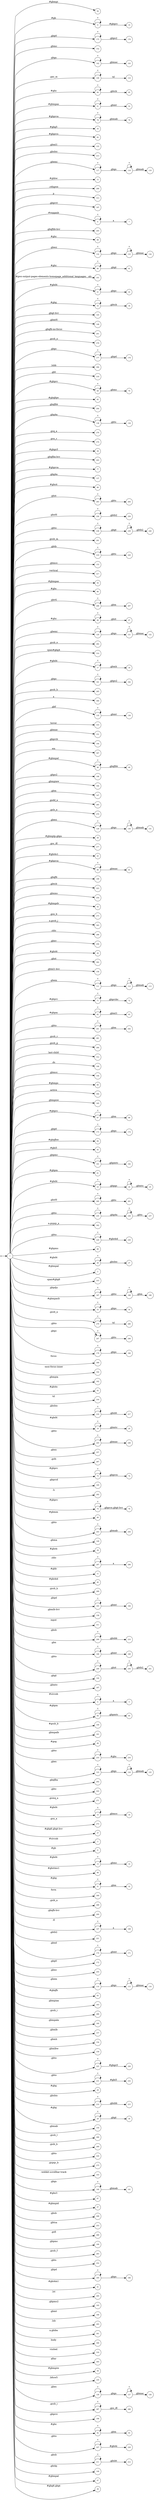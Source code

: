 digraph NFA {
  rankdir=LR;
  node [shape=circle, fontsize=10];
  __start [shape=point, label=""];
  __start -> 1;
  56 [label="56"];
  9 [label="9"];
  250 [label="250"];
  7 [label="7"];
  110 [label="110"];
  175 [label="175"];
  152 [label="152"];
  24 [label="24"];
  184 [label="184"];
  142 [label="142"];
  109 [label="109"];
  94 [label="94"];
  51 [label="51"];
  78 [label="78"];
  226 [label="226"];
  35 [label="35"];
  82 [label="82"];
  155 [label="155"];
  213 [label="213"];
  117 [label="117"];
  12 [label="12"];
  299 [label="299"];
  313 [label="313"];
  197 [label="197"];
  134 [label="134"];
  6 [label="6"];
  63 [label="63"];
  205 [label="205"];
  16 [label="16"];
  186 [label="186"];
  89 [label="89"];
  132 [label="132"];
  90 [label="90"];
  261 [label="261"];
  101 [label="101"];
  21 [label="21"];
  33 [label="33"];
  145 [label="145"];
  148 [label="148"];
  201 [label="201"];
  278 [label="278"];
  177 [label="177"];
  288 [label="288"];
  25 [label="25"];
  294 [label="294"];
  218 [label="218"];
  69 [label="69"];
  85 [label="85"];
  204 [label="204"];
  138 [label="138"];
  276 [label="276"];
  49 [label="49"];
  274 [label="274"];
  38 [label="38"];
  79 [label="79"];
  203 [label="203"];
  77 [label="77"];
  137 [label="137"];
  88 [label="88"];
  263 [label="263"];
  258 [label="258"];
  76 [label="76"];
  238 [label="238"];
  291 [label="291"];
  219 [label="219"];
  153 [label="153"];
  317 [label="317"];
  50 [label="50"];
  86 [label="86"];
  52 [label="52"];
  206 [label="206"];
  180 [label="180"];
  97 [label="97"];
  96 [label="96"];
  120 [label="120"];
  282 [label="282"];
  314 [label="314"];
  17 [label="17"];
  181 [label="181"];
  248 [label="248"];
  125 [label="125"];
  285 [label="285"];
  300 [label="300"];
  135 [label="135"];
  91 [label="91"];
  54 [label="54"];
  113 [label="113"];
  310 [label="310"];
  151 [label="151"];
  20 [label="20"];
  65 [label="65"];
  194 [label="194"];
  307 [label="307"];
  48 [label="48"];
  198 [label="198"];
  130 [label="130"];
  164 [label="164"];
  230 [label="230"];
  147 [label="147"];
  265 [label="265"];
  270 [label="270"];
  129 [label="129"];
  59 [label="59"];
  189 [label="189"];
  121 [label="121"];
  176 [label="176"];
  277 [label="277"];
  43 [label="43"];
  139 [label="139"];
  74 [label="74"];
  18 [label="18"];
  118 [label="118"];
  80 [label="80"];
  192 [label="192"];
  199 [label="199"];
  207 [label="207"];
  223 [label="223"];
  254 [label="254"];
  298 [label="298"];
  234 [label="234"];
  210 [label="210"];
  55 [label="55"];
  212 [label="212"];
  273 [label="273"];
  303 [label="303"];
  296 [label="296"];
  256 [label="256"];
  44 [label="44"];
  262 [label="262"];
  156 [label="156"];
  228 [label="228"];
  111 [label="111"];
  71 [label="71"];
  62 [label="62"];
  241 [label="241"];
  281 [label="281"];
  284 [label="284"];
  312 [label="312"];
  116 [label="116"];
  106 [label="106"];
  174 [label="174"];
  104 [label="104"];
  60 [label="60"];
  112 [label="112"];
  304 [label="304"];
  165 [label="165"];
  67 [label="67"];
  173 [label="173"];
  68 [label="68"];
  84 [label="84"];
  45 [label="45"];
  191 [label="191"];
  61 [label="61"];
  23 [label="23"];
  260 [label="260"];
  235 [label="235"];
  93 [label="93"];
  115 [label="115"];
  302 [label="302"];
  171 [label="171"];
  229 [label="229"];
  128 [label="128"];
  66 [label="66"];
  26 [label="26"];
  2 [label="2"];
  188 [label="188"];
  315 [label="315"];
  187 [label="187"];
  124 [label="124"];
  53 [label="53"];
  279 [label="279"];
  247 [label="247"];
  22 [label="22"];
  179 [label="179"];
  308 [label="308"];
  102 [label="102"];
  162 [label="162"];
  215 [label="215"];
  42 [label="42"];
  316 [label="316"];
  216 [label="216"];
  19 [label="19"];
  245 [label="245"];
  257 [label="257"];
  267 [label="267"];
  73 [label="73"];
  195 [label="195"];
  122 [label="122"];
  292 [label="292"];
  75 [label="75"];
  46 [label="46"];
  243 [label="243"];
  149 [label="149"];
  39 [label="39"];
  297 [label="297"];
  11 [label="11"];
  40 [label="40"];
  289 [label="289"];
  183 [label="183"];
  158 [label="158"];
  141 [label="141"];
  311 [label="311"];
  209 [label="209"];
  168 [label="168"];
  249 [label="249"];
  144 [label="144"];
  167 [label="167"];
  246 [label="246"];
  4 [label="4"];
  30 [label="30"];
  64 [label="64"];
  100 [label="100"];
  161 [label="161"];
  232 [label="232"];
  99 [label="99"];
  70 [label="70"];
  233 [label="233"];
  108 [label="108"];
  123 [label="123"];
  127 [label="127"];
  242 [label="242"];
  251 [label="251"];
  202 [label="202"];
  222 [label="222"];
  259 [label="259"];
  271 [label="271"];
  15 [label="15"];
  272 [label="272"];
  37 [label="37"];
  3 [label="3"];
  8 [label="8"];
  13 [label="13"];
  98 [label="98"];
  14 [label="14"];
  31 [label="31"];
  119 [label="119"];
  309 [label="309"];
  143 [label="143"];
  268 [label="268"];
  200 [label="200"];
  136 [label="136"];
  107 [label="107"];
  221 [label="221"];
  237 [label="237"];
  133 [label="133"];
  131 [label="131"];
  264 [label="264"];
  244 [label="244"];
  170 [label="170"];
  169 [label="169"];
  172 [label="172"];
  255 [label="255"];
  114 [label="114"];
  239 [label="239"];
  83 [label="83"];
  163 [label="163"];
  286 [label="286"];
  160 [label="160"];
  157 [label="157"];
  154 [label="154"];
  159 [label="159"];
  225 [label="225"];
  231 [label="231"];
  28 [label="28"];
  214 [label="214"];
  29 [label="29"];
  150 [label="150"];
  32 [label="32"];
  290 [label="290"];
  269 [label="269"];
  224 [label="224"];
  275 [label="275"];
  103 [label="103"];
  220 [label="220"];
  140 [label="140"];
  27 [label="27"];
  95 [label="95"];
  87 [label="87"];
  81 [label="81"];
  57 [label="57"];
  182 [label="182"];
  208 [label="208"];
  253 [label="253"];
  266 [label="266"];
  190 [label="190"];
  283 [label="283"];
  252 [label="252"];
  72 [label="72"];
  217 [label="217"];
  185 [label="185"];
  10 [label="10"];
  34 [label="34"];
  41 [label="41"];
  295 [label="295"];
  178 [label="178"];
  193 [label="193"];
  166 [label="166"];
  293 [label="293"];
  301 [label="301"];
  306 [label="306"];
  318 [label="318"];
  305 [label="305"];
  58 [label="58"];
  105 [label="105"];
  236 [label="236"];
  126 [label="126"];
  287 [label="287"];
  240 [label="240"];
  196 [label="196"];
  92 [label="92"];
  227 [label="227"];
  211 [label="211"];
  5 [label="5"];
  280 [label="280"];
  146 [label="146"];
  1 [label="1"];
  47 [label="47"];
  36 [label="36"];
  { node [shape=doublecircle]; 2 3 5 7 8 10 11 12 14 16 18 20 22 25 27 28 30 32 34 35 36 37 38 39 40 41 42 43 44 45 46 47 49 50 52 54 55 56 57 58 59 60 61 63 65 66 68 70 72 74 76 77 79 81 82 83 84 85 86 87 88 89 91 93 95 97 98 99 100 101 102 103 104 105 106 108 110 113 116 119 122 125 128 131 134 136 137 139 141 143 144 145 146 147 148 149 150 151 152 153 154 155 156 157 158 159 160 161 162 163 164 165 166 167 169 171 172 174 176 178 180 182 184 186 189 190 192 193 194 195 196 197 198 199 200 201 202 203 204 205 207 208 210 212 213 215 217 218 220 221 222 223 224 226 228 230 232 234 237 240 242 244 246 248 251 252 253 254 255 256 257 259 261 262 264 265 266 267 268 269 270 271 272 273 274 275 276 277 278 280 281 282 283 284 285 286 288 289 290 291 292 293 294 295 296 298 299 300 301 302 303 304 305 306 307 308 309 310 311 312 313 314 315 316 317 318 }
  1 -> 2 [label="#gbmpal"];
  1 -> 3 [label="#sivcob"];
  1 -> 4 [label="#sivcob"];
  4 -> 4 [label="*"];
  4 -> 5 [label="a"];
  1 -> 6 [label="#wqqanb"];
  6 -> 6 [label="*"];
  6 -> 7 [label="a"];
  1 -> 8 [label="#gb"];
  1 -> 9 [label="#gb"];
  9 -> 9 [label="*"];
  9 -> 10 [label="#gbprc"];
  1 -> 11 [label="#gbb"];
  1 -> 12 [label="#gbbw"];
  1 -> 13 [label="#gbd4"];
  13 -> 13 [label="*"];
  13 -> 14 [label=".gbmc"];
  1 -> 15 [label="#gbd4"];
  15 -> 15 [label="*"];
  15 -> 16 [label=".gbmcc"];
  1 -> 17 [label="#gbd4"];
  17 -> 17 [label="*"];
  17 -> 18 [label=".gbmh"];
  1 -> 19 [label="#gbd4"];
  19 -> 19 [label="*"];
  19 -> 20 [label=".gbmtc"];
  1 -> 21 [label="#gbd4"];
  21 -> 21 [label="*"];
  21 -> 22 [label=".gbpc"];
  1 -> 23 [label="#gbd4"];
  23 -> 23 [label="*"];
  23 -> 24 [label=".gbpgs"];
  24 -> 24 [label="*"];
  24 -> 25 [label=".gbmtc"];
  1 -> 26 [label="#gbd4"];
  26 -> 26 [label="*"];
  26 -> 27 [label=".gbsbic"];
  1 -> 28 [label="#gbg"];
  1 -> 29 [label="#gbg"];
  29 -> 29 [label="*"];
  29 -> 30 [label=".gbgt"];
  1 -> 31 [label="#gbg"];
  31 -> 31 [label="*"];
  31 -> 32 [label=".gbm"];
  1 -> 33 [label="#gbg"];
  33 -> 33 [label="*"];
  33 -> 34 [label=".gbtcb"];
  1 -> 35 [label="#gbg5"];
  1 -> 36 [label="#gbg6.gbgt"];
  1 -> 37 [label="#gbg6.gbgt-hvr"];
  1 -> 38 [label="#gbgs5"];
  1 -> 39 [label="#gbi4i"];
  1 -> 40 [label="#gbi4id"];
  1 -> 41 [label="#gbi4m1"];
  1 -> 42 [label="#gbi4s"];
  1 -> 43 [label="#gbi4s1"];
  1 -> 44 [label="#gbi4t"];
  1 -> 45 [label="#gbi5"];
  1 -> 46 [label="#gbmm"];
  1 -> 47 [label="#gbmpal"];
  1 -> 48 [label="#gbmpal"];
  48 -> 48 [label="*"];
  48 -> 49 [label=".gbqfbb"];
  1 -> 50 [label="#gbmpas"];
  1 -> 51 [label="#gbmpas"];
  51 -> 51 [label="*"];
  51 -> 52 [label=".gbmt"];
  1 -> 53 [label="#gbmpasb"];
  53 -> 53 [label="*"];
  53 -> 54 [label=".gbps"];
  1 -> 55 [label="#gbmpdv"];
  1 -> 56 [label="#gbmpi"];
  1 -> 57 [label="#gbmpid"];
  1 -> 58 [label="#gbmpiw"];
  1 -> 59 [label="#gbmplp.gbps"];
  1 -> 60 [label="#gbmps"];
  1 -> 61 [label="#gbpm"];
  1 -> 62 [label="#gbpm"];
  62 -> 62 [label="*"];
  62 -> 63 [label=".gbml1"];
  1 -> 64 [label="#gbpm"];
  64 -> 64 [label="*"];
  64 -> 65 [label=".gbpmtc"];
  1 -> 66 [label="#gbpms"];
  1 -> 67 [label="#gbprc"];
  67 -> 67 [label="*"];
  67 -> 68 [label=".gbm"];
  1 -> 69 [label="#gbprc"];
  69 -> 69 [label="*"];
  69 -> 70 [label=".gbmc"];
  1 -> 71 [label="#gbprc"];
  71 -> 71 [label="*"];
  71 -> 72 [label=".gbprcbc"];
  1 -> 73 [label="#gbprc"];
  73 -> 73 [label="*"];
  73 -> 74 [label=".gbprcx"];
  1 -> 75 [label="#gbprc"];
  75 -> 75 [label="*"];
  75 -> 76 [label=".gbprcx.gbgt-hvr"];
  1 -> 77 [label="#gbprca"];
  1 -> 78 [label="#gbprca"];
  78 -> 78 [label="*"];
  78 -> 79 [label=".gbmab"];
  1 -> 80 [label="#gbprca"];
  80 -> 80 [label="*"];
  80 -> 81 [label=".gbmac"];
  1 -> 82 [label="#gbprcs"];
  1 -> 83 [label="#gbqfb"];
  1 -> 84 [label="#gbqfbw"];
  1 -> 85 [label="#gbqfqw"];
  1 -> 86 [label="#gbs"];
  1 -> 87 [label="#gbx3"];
  1 -> 88 [label="#gbx4"];
  1 -> 89 [label="#gbz"];
  1 -> 90 [label="#gbz"];
  90 -> 90 [label="*"];
  90 -> 91 [label=".gbgt"];
  1 -> 92 [label="#gbz"];
  92 -> 92 [label="*"];
  92 -> 93 [label=".gbm"];
  1 -> 94 [label="#gbz"];
  94 -> 94 [label="*"];
  94 -> 95 [label=".gbtcb"];
  1 -> 96 [label="#gbz"];
  96 -> 96 [label="*"];
  96 -> 97 [label=".gbzt"];
  1 -> 98 [label="#gbztms1"];
  1 -> 99 [label="#gog"];
  1 -> 100 [label="#gssb_b"];
  1 -> 101 [label="#gws-output-pages-elements-homepage_additional_languages__als"];
  1 -> 102 [label="-moz-focus-inner"];
  1 -> 103 [label="-webkit-scrollbar-track"];
  1 -> 104 [label=".gbmcc"];
  1 -> 105 [label=".h6sw5"];
  1 -> 106 [label=".ds"];
  1 -> 107 [label=".fl"];
  107 -> 107 [label="*"];
  107 -> 108 [label="a"];
  1 -> 109 [label=".gac_m"];
  109 -> 109 [label="*"];
  109 -> 110 [label="td"];
  1 -> 111 [label=".gbem"];
  111 -> 111 [label="*"];
  111 -> 112 [label=".gbgs"];
  112 -> 112 [label="*"];
  112 -> 113 [label=".gbmab"];
  1 -> 114 [label=".gbem"];
  114 -> 114 [label="*"];
  114 -> 115 [label=".gbgs"];
  115 -> 115 [label="*"];
  115 -> 116 [label=".gbmac"];
  1 -> 117 [label=".gbemi"];
  117 -> 117 [label="*"];
  117 -> 118 [label=".gbgs"];
  118 -> 118 [label="*"];
  118 -> 119 [label=".gbmab"];
  1 -> 120 [label=".gbemi"];
  120 -> 120 [label="*"];
  120 -> 121 [label=".gbgs"];
  121 -> 121 [label="*"];
  121 -> 122 [label=".gbmac"];
  1 -> 123 [label=".gbes"];
  123 -> 123 [label="*"];
  123 -> 124 [label=".gbgs"];
  124 -> 124 [label="*"];
  124 -> 125 [label=".gbmab"];
  1 -> 126 [label=".gbes"];
  126 -> 126 [label="*"];
  126 -> 127 [label=".gbgs"];
  127 -> 127 [label="*"];
  127 -> 128 [label=".gbmac"];
  1 -> 129 [label=".gbesi"];
  129 -> 129 [label="*"];
  129 -> 130 [label=".gbgs"];
  130 -> 130 [label="*"];
  130 -> 131 [label=".gbmab"];
  1 -> 132 [label=".gbesi"];
  132 -> 132 [label="*"];
  132 -> 133 [label=".gbgs"];
  133 -> 133 [label="*"];
  133 -> 134 [label=".gbmac"];
  1 -> 135 [label=".gbf"];
  135 -> 135 [label="*"];
  135 -> 136 [label=".gbmt"];
  1 -> 137 [label=".gbg4a"];
  1 -> 138 [label=".gbg4a"];
  138 -> 138 [label="*"];
  138 -> 139 [label=".gbts"];
  1 -> 140 [label=".gbgs"];
  140 -> 140 [label="*"];
  140 -> 141 [label=".gbmab"];
  1 -> 142 [label=".gbgs"];
  142 -> 142 [label="*"];
  142 -> 143 [label=".gbmac"];
  1 -> 144 [label=".gbgt"];
  1 -> 145 [label=".gbgt-hvr"];
  1 -> 146 [label=".gbi4p"];
  1 -> 147 [label=".gbm"];
  1 -> 148 [label=".gbm0l"];
  1 -> 149 [label=".gbma"];
  1 -> 150 [label=".gbmab"];
  1 -> 151 [label=".gbmac"];
  1 -> 152 [label=".gbmc"];
  1 -> 153 [label=".gbmcc"];
  1 -> 154 [label=".gbmh"];
  1 -> 155 [label=".gbml1"];
  1 -> 156 [label=".gbml1-hvr"];
  1 -> 157 [label=".gbmlb"];
  1 -> 158 [label=".gbmlb-hvr"];
  1 -> 159 [label=".gbmlbw"];
  1 -> 160 [label=".gbmpala"];
  1 -> 161 [label=".gbmpalb"];
  1 -> 162 [label=".gbmpia"];
  1 -> 163 [label=".gbmpiaa"];
  1 -> 164 [label=".gbmpiaw"];
  1 -> 165 [label=".gbmpnw"];
  1 -> 166 [label=".gbmt"];
  1 -> 167 [label=".gbmtc"];
  1 -> 168 [label=".gbn"];
  168 -> 168 [label="*"];
  168 -> 169 [label=".gbmt"];
  1 -> 170 [label=".gbnd"];
  170 -> 170 [label="*"];
  170 -> 171 [label=".gbmt"];
  1 -> 172 [label=".gbp0"];
  1 -> 173 [label=".gbp0"];
  173 -> 173 [label="*"];
  173 -> 174 [label=".gbps"];
  1 -> 175 [label=".gbp0"];
  175 -> 175 [label="*"];
  175 -> 176 [label=".gbps2"];
  1 -> 177 [label=".gbpc"];
  177 -> 177 [label="*"];
  177 -> 178 [label=".gbpd"];
  1 -> 179 [label=".gbpc"];
  179 -> 179 [label="*"];
  179 -> 180 [label=".gbps"];
  1 -> 181 [label=".gbpc"];
  181 -> 181 [label="*"];
  181 -> 182 [label=".gbps2"];
  1 -> 183 [label=".gbpd"];
  183 -> 183 [label="*"];
  183 -> 184 [label=".gbmt"];
  1 -> 185 [label=".gbpd"];
  185 -> 185 [label="*"];
  185 -> 186 [label=".gbps"];
  1 -> 187 [label=".gbpdjs"];
  187 -> 187 [label="*"];
  187 -> 188 [label=".gbto"];
  188 -> 188 [label="*"];
  188 -> 189 [label=".gbm"];
  1 -> 190 [label=".gbpmc"];
  1 -> 191 [label=".gbpmc"];
  191 -> 191 [label="*"];
  191 -> 192 [label=".gbpmtc"];
  1 -> 193 [label=".gbpms2"];
  1 -> 194 [label=".gbprcb"];
  1 -> 195 [label=".gbprcd"];
  1 -> 196 [label=".gbprci"];
  1 -> 197 [label=".gbprct"];
  1 -> 198 [label=".gbps2"];
  1 -> 199 [label=".gbqfb"];
  1 -> 200 [label=".gbqfb-hvr"];
  1 -> 201 [label=".gbqfb-no-focus"];
  1 -> 202 [label=".gbqfba"];
  1 -> 203 [label=".gbqfba-hvr"];
  1 -> 204 [label=".gbqfbb"];
  1 -> 205 [label=".gbqfbb-hvr"];
  1 -> 206 [label=".gbrtl"];
  206 -> 206 [label="*"];
  206 -> 207 [label=".gbm"];
  1 -> 208 [label=".gbsb"];
  1 -> 209 [label=".gbsb"];
  209 -> 209 [label="*"];
  209 -> 210 [label=".gbsbb"];
  1 -> 211 [label=".gbsb"];
  211 -> 211 [label="*"];
  211 -> 212 [label=".gbsbt"];
  1 -> 213 [label=".gbsbic"];
  1 -> 214 [label=".gbsbis"];
  214 -> 214 [label="*"];
  214 -> 215 [label=".gbsbb"];
  1 -> 216 [label=".gbsbis"];
  216 -> 216 [label="*"];
  216 -> 217 [label=".gbsbt"];
  1 -> 218 [label=".gbt"];
  1 -> 219 [label=".gbtb"];
  219 -> 219 [label="*"];
  219 -> 220 [label=".gbts"];
  1 -> 221 [label=".gbtb2"];
  1 -> 222 [label=".gbtc"];
  1 -> 223 [label=".gbtcb"];
  1 -> 224 [label=".gbto"];
  1 -> 225 [label=".gbto"];
  225 -> 225 [label="*"];
  225 -> 226 [label="#gbgs5"];
  1 -> 227 [label=".gbto"];
  227 -> 227 [label="*"];
  227 -> 228 [label="#gbi4i"];
  1 -> 229 [label=".gbto"];
  229 -> 229 [label="*"];
  229 -> 230 [label="#gbi4id"];
  1 -> 231 [label=".gbto"];
  231 -> 231 [label="*"];
  231 -> 232 [label="#gbi5"];
  1 -> 233 [label=".gbto"];
  233 -> 233 [label="*"];
  233 -> 234 [label="#gbs"];
  1 -> 235 [label=".gbto"];
  235 -> 235 [label="*"];
  235 -> 236 [label=".gbg4a"];
  236 -> 236 [label="*"];
  236 -> 237 [label=".gbts"];
  1 -> 238 [label=".gbto"];
  238 -> 238 [label="*"];
  238 -> 239 [label=".gbgt"];
  239 -> 239 [label="*"];
  239 -> 240 [label=".gbtb2"];
  1 -> 241 [label=".gbto"];
  241 -> 241 [label="*"];
  241 -> 242 [label=".gbm"];
  1 -> 243 [label=".gbto"];
  243 -> 243 [label="*"];
  243 -> 244 [label=".gbmab"];
  1 -> 245 [label=".gbto"];
  245 -> 245 [label="*"];
  245 -> 246 [label=".gbmac"];
  1 -> 247 [label=".gbto"];
  247 -> 247 [label="*"];
  247 -> 248 [label=".gbts"];
  1 -> 249 [label=".gbto"];
  249 -> 249 [label="*"];
  249 -> 250 [label=".gbzt"];
  250 -> 250 [label="*"];
  250 -> 251 [label=".gbtb2"];
  1 -> 252 [label=".gbts"];
  1 -> 253 [label=".gbtsa"];
  1 -> 254 [label=".gbxms"];
  1 -> 255 [label=".gbxo"];
  1 -> 256 [label=".gbxv"];
  1 -> 257 [label=".gbxx"];
  1 -> 258 [label=".gbz0l"];
  258 -> 258 [label="*"];
  258 -> 259 [label=".gbtb2"];
  1 -> 260 [label=".gbz0l"];
  260 -> 260 [label="*"];
  260 -> 261 [label=".gbts"];
  1 -> 262 [label=".gbzt"];
  1 -> 263 [label=".gbzt"];
  263 -> 263 [label="*"];
  263 -> 264 [label=".gbts"];
  1 -> 265 [label=".gsdd_a"];
  1 -> 266 [label=".gsfi"];
  1 -> 267 [label=".gsfs"];
  1 -> 268 [label=".gsib_a"];
  1 -> 269 [label=".gsib_b"];
  1 -> 270 [label=".gsls_a"];
  1 -> 271 [label=".gsmq_a"];
  1 -> 272 [label=".gsn_a"];
  1 -> 273 [label=".gsn_b"];
  1 -> 274 [label=".gsn_c"];
  1 -> 275 [label=".gspqs_b"];
  1 -> 276 [label=".gsq_a"];
  1 -> 277 [label=".gss_ifl"];
  1 -> 278 [label=".gssb_a"];
  1 -> 279 [label=".gssb_a"];
  279 -> 279 [label="*"];
  279 -> 280 [label="td"];
  1 -> 281 [label=".gssb_c"];
  1 -> 282 [label=".gssb_e"];
  1 -> 283 [label=".gssb_f"];
  1 -> 284 [label=".gssb_g"];
  1 -> 285 [label=".gssb_h"];
  1 -> 286 [label=".gssb_i"];
  1 -> 287 [label=".gssb_i"];
  287 -> 287 [label="*"];
  287 -> 288 [label=".gss_ifl"];
  1 -> 289 [label=".gssb_k"];
  1 -> 290 [label=".gssb_l"];
  1 -> 291 [label=".gssb_m"];
  1 -> 292 [label=".h"];
  1 -> 293 [label=".lsb"];
  1 -> 294 [label=".lsbb"];
  1 -> 295 [label=".lst"];
  1 -> 296 [label=".sblc"];
  1 -> 297 [label=".sblc"];
  297 -> 297 [label="*"];
  297 -> 298 [label="a"];
  1 -> 299 [label=".z4hgwe"];
  1 -> 300 [label="a"];
  1 -> 301 [label="a.gbiba"];
  1 -> 302 [label="a.gspqs_a"];
  1 -> 303 [label="a.gssb_j"];
  1 -> 304 [label="active"];
  1 -> 305 [label="after"];
  1 -> 306 [label="body"];
  1 -> 307 [label="em"];
  1 -> 308 [label="focus"];
  1 -> 309 [label="form"];
  1 -> 310 [label="hover"];
  1 -> 311 [label="input"];
  1 -> 312 [label="last-child"];
  1 -> 313 [label="p"];
  1 -> 314 [label="span#gbg4"];
  1 -> 315 [label="span#gbg6"];
  1 -> 316 [label="td"];
  1 -> 317 [label="vertical"];
  1 -> 318 [label="visited"];
}
